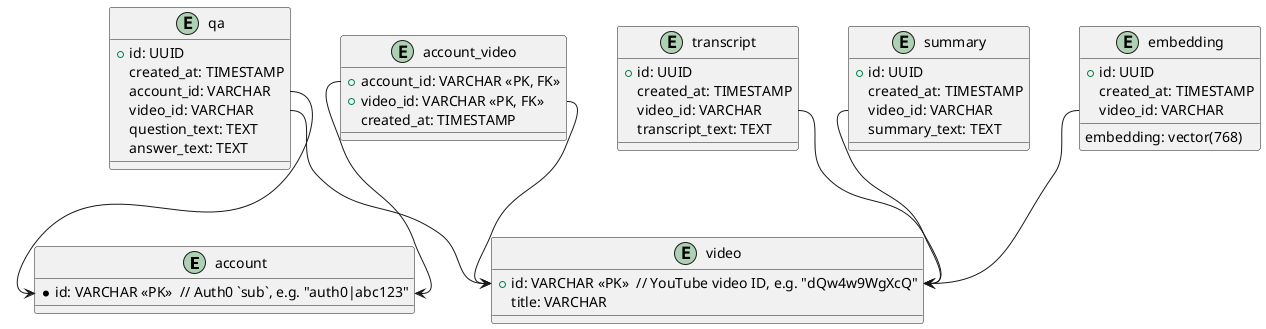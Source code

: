 @startuml

entity "account" {
  *id: VARCHAR <<PK>>  // Auth0 `sub`, e.g. "auth0|abc123"
}

entity "video" {
  +id: VARCHAR <<PK>>  // YouTube video ID, e.g. "dQw4w9WgXcQ"
  title: VARCHAR
}

entity "account_video" {
  +account_id: VARCHAR <<PK, FK>>
  +video_id: VARCHAR <<PK, FK>>
  created_at: TIMESTAMP
}

entity "transcript" {
  +id: UUID
  created_at: TIMESTAMP
  video_id: VARCHAR
  transcript_text: TEXT
}

entity "summary" {
  +id: UUID
  created_at: TIMESTAMP
  video_id: VARCHAR
  summary_text: TEXT
}

entity "qa" {
  +id: UUID
  created_at: TIMESTAMP
  account_id: VARCHAR
  video_id: VARCHAR
  question_text: TEXT
  answer_text: TEXT
}

entity "embedding" {
  +id: UUID
  created_at: TIMESTAMP
  video_id: VARCHAR
  embedding: vector(768)
}

'account-video relationship
account_video::account_id --> account::id
account_video::video_id --> video::id

'video-transcript relationship
transcript::video_id --> video::id

'video-summary relationship
summary::video_id --> video::id

'video-qa relationship
qa::video_id --> video::id
qa::account_id --> account::id

'video-embedding relationship
embedding::video_id --> video::id

@enduml